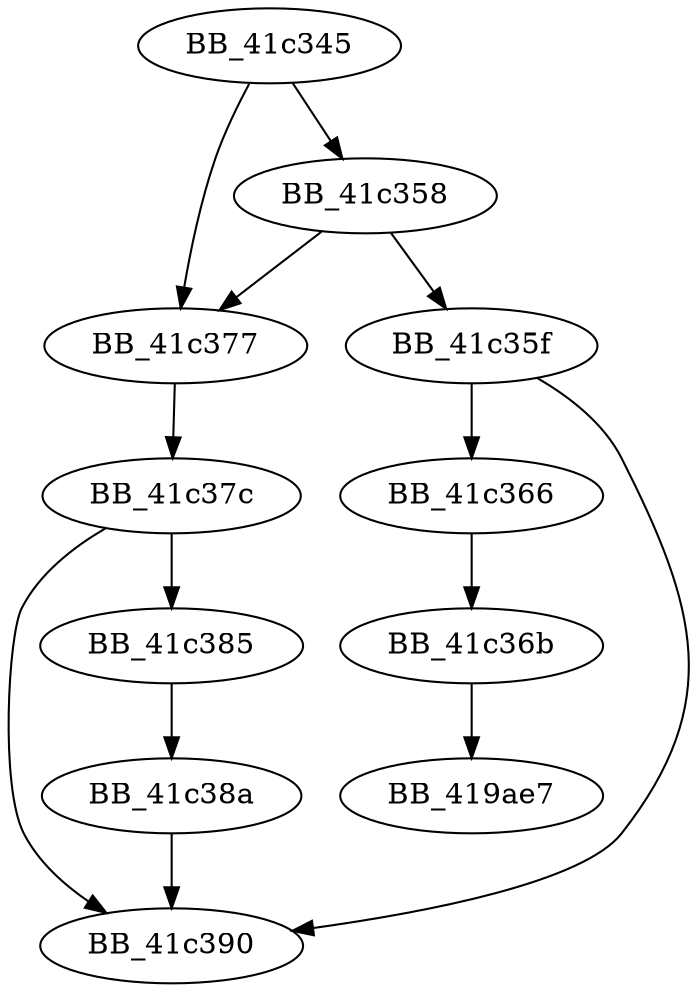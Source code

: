 DiGraph ___FrameUnwindFilter{
BB_41c345->BB_41c358
BB_41c345->BB_41c377
BB_41c358->BB_41c35f
BB_41c358->BB_41c377
BB_41c35f->BB_41c366
BB_41c35f->BB_41c390
BB_41c366->BB_41c36b
BB_41c36b->BB_419ae7
BB_41c377->BB_41c37c
BB_41c37c->BB_41c385
BB_41c37c->BB_41c390
BB_41c385->BB_41c38a
BB_41c38a->BB_41c390
}
